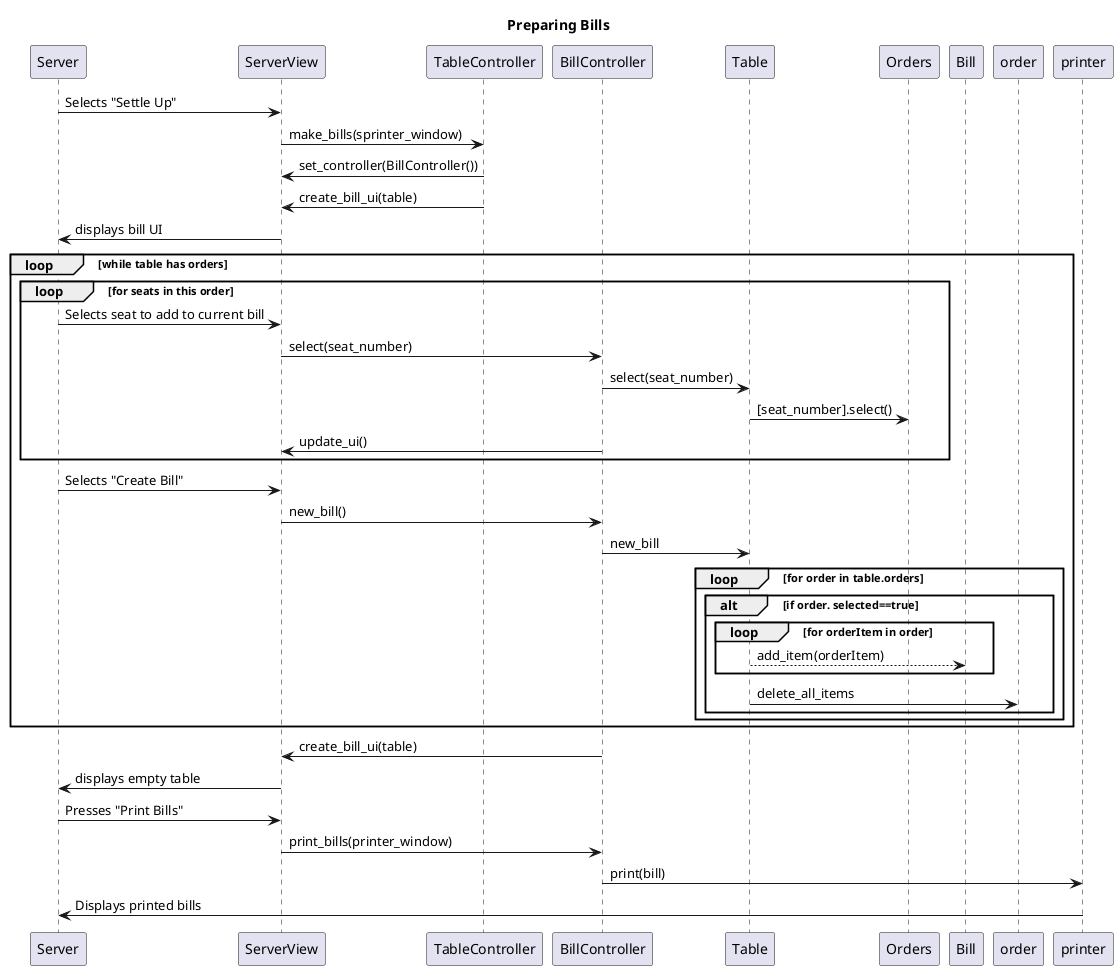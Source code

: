 @startuml
title: "Preparing Bills"
Server->ServerView: Selects "Settle Up"
ServerView->TableController: make_bills(sprinter_window)

TableController->ServerView:set_controller(BillController())

TableController->ServerView: create_bill_ui(table)
ServerView->Server: displays bill UI
loop while table has orders
    loop for seats in this order
        Server->ServerView: Selects seat to add to current bill
        ServerView->BillController: select(seat_number)
        BillController->Table: select(seat_number)
        Table->Orders: [seat_number].select()
        BillController->ServerView: update_ui()
        end
        Server->ServerView: Selects "Create Bill"
        ServerView->BillController: new_bill()
        BillController->Table: new_bill
            loop for order in table.orders
                alt if order. selected==true
                    loop for orderItem in order
                        Table-->Bill: add_item(orderItem)
                    end
                Table->order:delete_all_items
                end
            end
end
            BillController->ServerView:create_bill_ui(table)
            ServerView->Server: displays empty table

    Server->ServerView: Presses "Print Bills"
    ServerView->BillController: print_bills(printer_window)
    BillController->printer: print(bill)
    printer->Server: Displays printed bills


@enduml